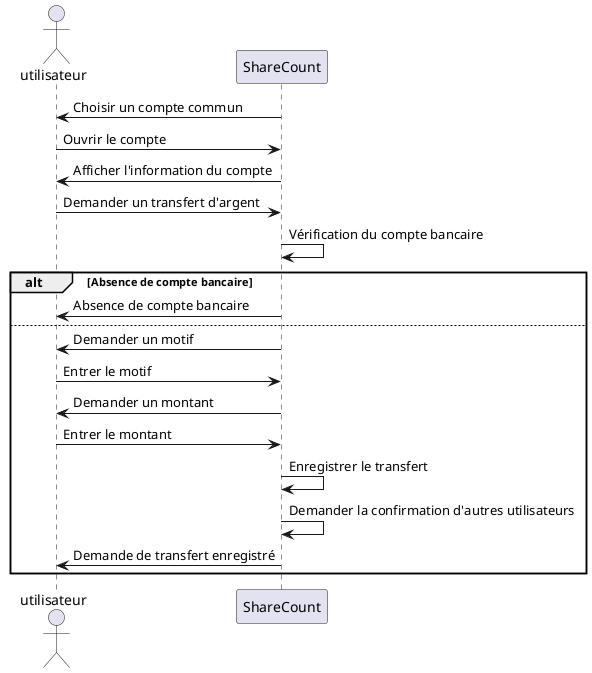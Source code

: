 @startuml  Transférer de l'argent sur son compte

actor utilisateur as u
participant ShareCount as sc

sc -> u : Choisir un compte commun
u -> sc : Ouvrir le compte
sc -> u : Afficher l'information du compte
u -> sc : Demander un transfert d'argent
sc -> sc : Vérification du compte bancaire

alt Absence de compte bancaire
sc -> u : Absence de compte bancaire
else

sc -> u : Demander un motif
u -> sc : Entrer le motif
sc -> u : Demander un montant
u -> sc : Entrer le montant
sc -> sc : Enregistrer le transfert
' Faudrait plutot notifier les utlisateurs
sc -> sc : Demander la confirmation d'autres utilisateurs
sc -> u : Demande de transfert enregistré

end

@enduml